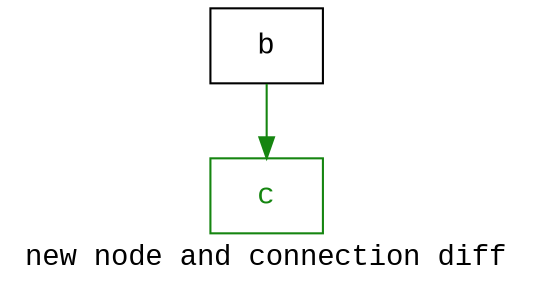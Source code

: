 digraph D {
    label="new node and connection diff";
    bgcolor="#ffffff";
    fontcolor="#000000";
    fontname="Courier New";
    
    node1 [color="#000000",fontcolor="#000000",fontname="Courier New",shape="rectangle",label="b"]
    
    node2 [color="#158510",fontcolor="#158510",fontname="Courier New",shape="rectangle",label="c"]
    
    node1 -> node2 [color="#158510",]
}
